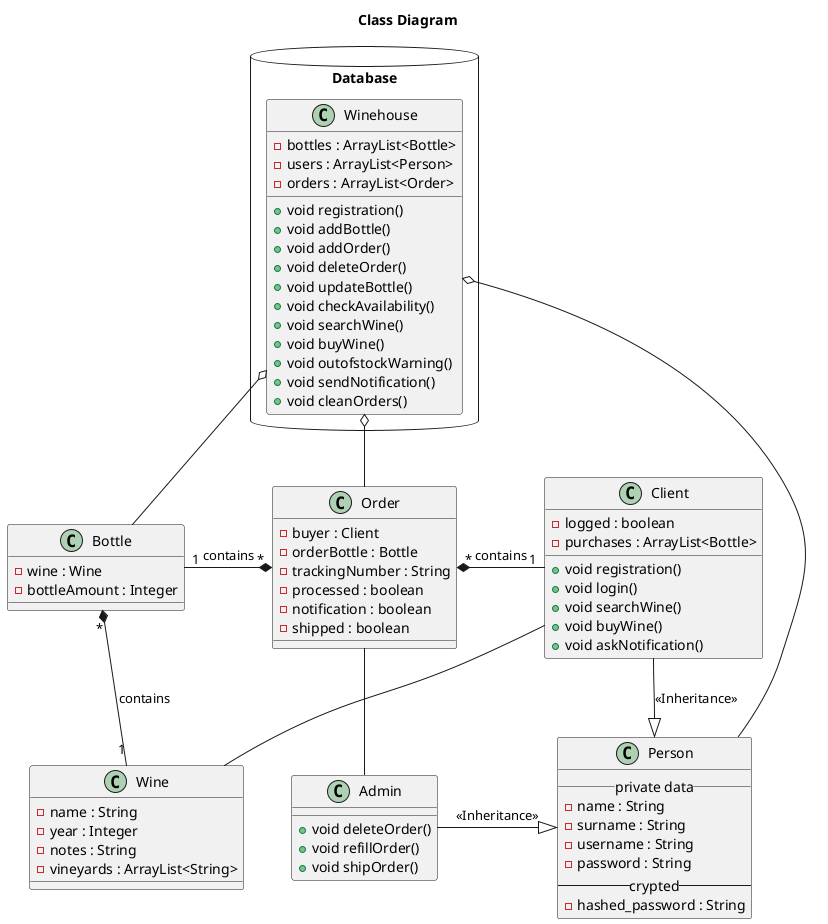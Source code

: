 @startuml
title Class Diagram

package Database <<Database>> {
  class Winehouse{
    -bottles : ArrayList<Bottle>
    -users : ArrayList<Person>
    -orders : ArrayList<Order>
    +void registration()
    +void addBottle()
    +void addOrder()
    +void deleteOrder()
    +void updateBottle()
    +void checkAvailability()
    +void searchWine()
    +void buyWine()
    +void outofstockWarning()
    +void sendNotification()
    +void cleanOrders()
  }
}
Winehouse o-- Order
Winehouse o-- Person
Winehouse o-- Bottle

class Person {
    __ private data __
    -name : String
    -surname : String
    -username : String
    -password : String
    -- crypted --
    -hashed_password : String
}

class Client {
    -logged : boolean
    -purchases : ArrayList<Bottle>
    +void registration()
    +void login()
    +void searchWine()
    +void buyWine()
    +void askNotification()
}

Client -- Wine

class Admin {
    +void deleteOrder()
    +void refillOrder()
    +void shipOrder()
}

Admin -up- Order

Person <|-up- Client : <<Inheritance>>
Person <|-left- Admin : <<Inheritance>>

class Wine {
    -name : String
    -year : Integer
    -notes : String
    -vineyards : ArrayList<String>
}

class Bottle {
    -wine : Wine
    -bottleAmount : Integer
}

Bottle "*" *-up- "1" Wine : contains

class Order {
    -buyer : Client
    -orderBottle : Bottle
    -trackingNumber : String
    -processed : boolean
    -notification : boolean
    -shipped : boolean
}

Order "*" *-left- "1" Bottle : contains
Order "*" *-right- "1" Client : contains

@enduml
